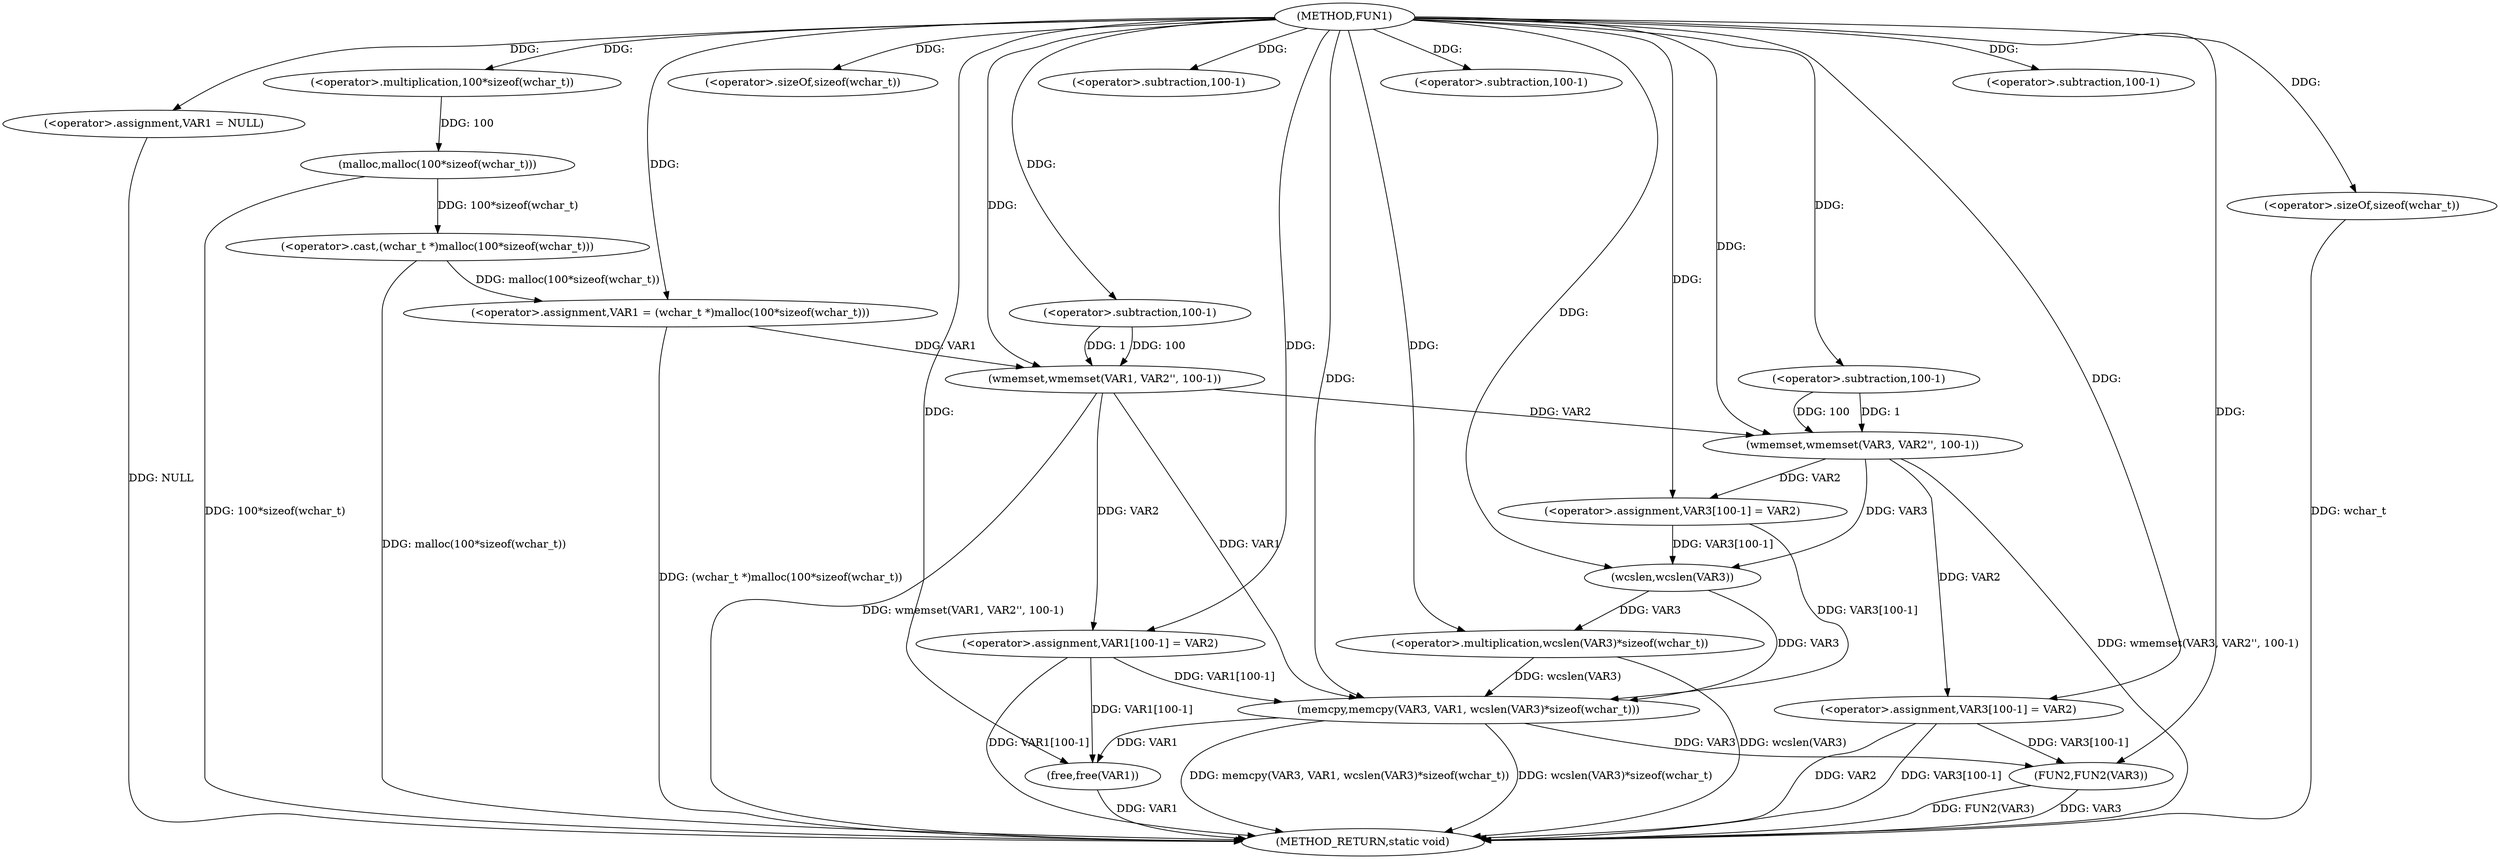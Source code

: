 digraph FUN1 {  
"1000100" [label = "(METHOD,FUN1)" ]
"1000162" [label = "(METHOD_RETURN,static void)" ]
"1000103" [label = "(<operator>.assignment,VAR1 = NULL)" ]
"1000106" [label = "(<operator>.assignment,VAR1 = (wchar_t *)malloc(100*sizeof(wchar_t)))" ]
"1000108" [label = "(<operator>.cast,(wchar_t *)malloc(100*sizeof(wchar_t)))" ]
"1000110" [label = "(malloc,malloc(100*sizeof(wchar_t)))" ]
"1000111" [label = "(<operator>.multiplication,100*sizeof(wchar_t))" ]
"1000113" [label = "(<operator>.sizeOf,sizeof(wchar_t))" ]
"1000115" [label = "(wmemset,wmemset(VAR1, VAR2'', 100-1))" ]
"1000118" [label = "(<operator>.subtraction,100-1)" ]
"1000121" [label = "(<operator>.assignment,VAR1[100-1] = VAR2)" ]
"1000124" [label = "(<operator>.subtraction,100-1)" ]
"1000130" [label = "(wmemset,wmemset(VAR3, VAR2'', 100-1))" ]
"1000133" [label = "(<operator>.subtraction,100-1)" ]
"1000136" [label = "(<operator>.assignment,VAR3[100-1] = VAR2)" ]
"1000139" [label = "(<operator>.subtraction,100-1)" ]
"1000143" [label = "(memcpy,memcpy(VAR3, VAR1, wcslen(VAR3)*sizeof(wchar_t)))" ]
"1000146" [label = "(<operator>.multiplication,wcslen(VAR3)*sizeof(wchar_t))" ]
"1000147" [label = "(wcslen,wcslen(VAR3))" ]
"1000149" [label = "(<operator>.sizeOf,sizeof(wchar_t))" ]
"1000151" [label = "(<operator>.assignment,VAR3[100-1] = VAR2)" ]
"1000154" [label = "(<operator>.subtraction,100-1)" ]
"1000158" [label = "(FUN2,FUN2(VAR3))" ]
"1000160" [label = "(free,free(VAR1))" ]
  "1000158" -> "1000162"  [ label = "DDG: VAR3"] 
  "1000130" -> "1000162"  [ label = "DDG: wmemset(VAR3, VAR2'', 100-1)"] 
  "1000106" -> "1000162"  [ label = "DDG: (wchar_t *)malloc(100*sizeof(wchar_t))"] 
  "1000151" -> "1000162"  [ label = "DDG: VAR2"] 
  "1000103" -> "1000162"  [ label = "DDG: NULL"] 
  "1000151" -> "1000162"  [ label = "DDG: VAR3[100-1]"] 
  "1000108" -> "1000162"  [ label = "DDG: malloc(100*sizeof(wchar_t))"] 
  "1000149" -> "1000162"  [ label = "DDG: wchar_t"] 
  "1000143" -> "1000162"  [ label = "DDG: wcslen(VAR3)*sizeof(wchar_t)"] 
  "1000158" -> "1000162"  [ label = "DDG: FUN2(VAR3)"] 
  "1000115" -> "1000162"  [ label = "DDG: wmemset(VAR1, VAR2'', 100-1)"] 
  "1000143" -> "1000162"  [ label = "DDG: memcpy(VAR3, VAR1, wcslen(VAR3)*sizeof(wchar_t))"] 
  "1000121" -> "1000162"  [ label = "DDG: VAR1[100-1]"] 
  "1000146" -> "1000162"  [ label = "DDG: wcslen(VAR3)"] 
  "1000110" -> "1000162"  [ label = "DDG: 100*sizeof(wchar_t)"] 
  "1000160" -> "1000162"  [ label = "DDG: VAR1"] 
  "1000100" -> "1000103"  [ label = "DDG: "] 
  "1000108" -> "1000106"  [ label = "DDG: malloc(100*sizeof(wchar_t))"] 
  "1000100" -> "1000106"  [ label = "DDG: "] 
  "1000110" -> "1000108"  [ label = "DDG: 100*sizeof(wchar_t)"] 
  "1000111" -> "1000110"  [ label = "DDG: 100"] 
  "1000100" -> "1000111"  [ label = "DDG: "] 
  "1000100" -> "1000113"  [ label = "DDG: "] 
  "1000106" -> "1000115"  [ label = "DDG: VAR1"] 
  "1000100" -> "1000115"  [ label = "DDG: "] 
  "1000118" -> "1000115"  [ label = "DDG: 100"] 
  "1000118" -> "1000115"  [ label = "DDG: 1"] 
  "1000100" -> "1000118"  [ label = "DDG: "] 
  "1000115" -> "1000121"  [ label = "DDG: VAR2"] 
  "1000100" -> "1000121"  [ label = "DDG: "] 
  "1000100" -> "1000124"  [ label = "DDG: "] 
  "1000100" -> "1000130"  [ label = "DDG: "] 
  "1000115" -> "1000130"  [ label = "DDG: VAR2"] 
  "1000133" -> "1000130"  [ label = "DDG: 100"] 
  "1000133" -> "1000130"  [ label = "DDG: 1"] 
  "1000100" -> "1000133"  [ label = "DDG: "] 
  "1000130" -> "1000136"  [ label = "DDG: VAR2"] 
  "1000100" -> "1000136"  [ label = "DDG: "] 
  "1000100" -> "1000139"  [ label = "DDG: "] 
  "1000147" -> "1000143"  [ label = "DDG: VAR3"] 
  "1000136" -> "1000143"  [ label = "DDG: VAR3[100-1]"] 
  "1000100" -> "1000143"  [ label = "DDG: "] 
  "1000121" -> "1000143"  [ label = "DDG: VAR1[100-1]"] 
  "1000115" -> "1000143"  [ label = "DDG: VAR1"] 
  "1000146" -> "1000143"  [ label = "DDG: wcslen(VAR3)"] 
  "1000147" -> "1000146"  [ label = "DDG: VAR3"] 
  "1000136" -> "1000147"  [ label = "DDG: VAR3[100-1]"] 
  "1000130" -> "1000147"  [ label = "DDG: VAR3"] 
  "1000100" -> "1000147"  [ label = "DDG: "] 
  "1000100" -> "1000146"  [ label = "DDG: "] 
  "1000100" -> "1000149"  [ label = "DDG: "] 
  "1000100" -> "1000151"  [ label = "DDG: "] 
  "1000130" -> "1000151"  [ label = "DDG: VAR2"] 
  "1000100" -> "1000154"  [ label = "DDG: "] 
  "1000151" -> "1000158"  [ label = "DDG: VAR3[100-1]"] 
  "1000143" -> "1000158"  [ label = "DDG: VAR3"] 
  "1000100" -> "1000158"  [ label = "DDG: "] 
  "1000121" -> "1000160"  [ label = "DDG: VAR1[100-1]"] 
  "1000143" -> "1000160"  [ label = "DDG: VAR1"] 
  "1000100" -> "1000160"  [ label = "DDG: "] 
}
